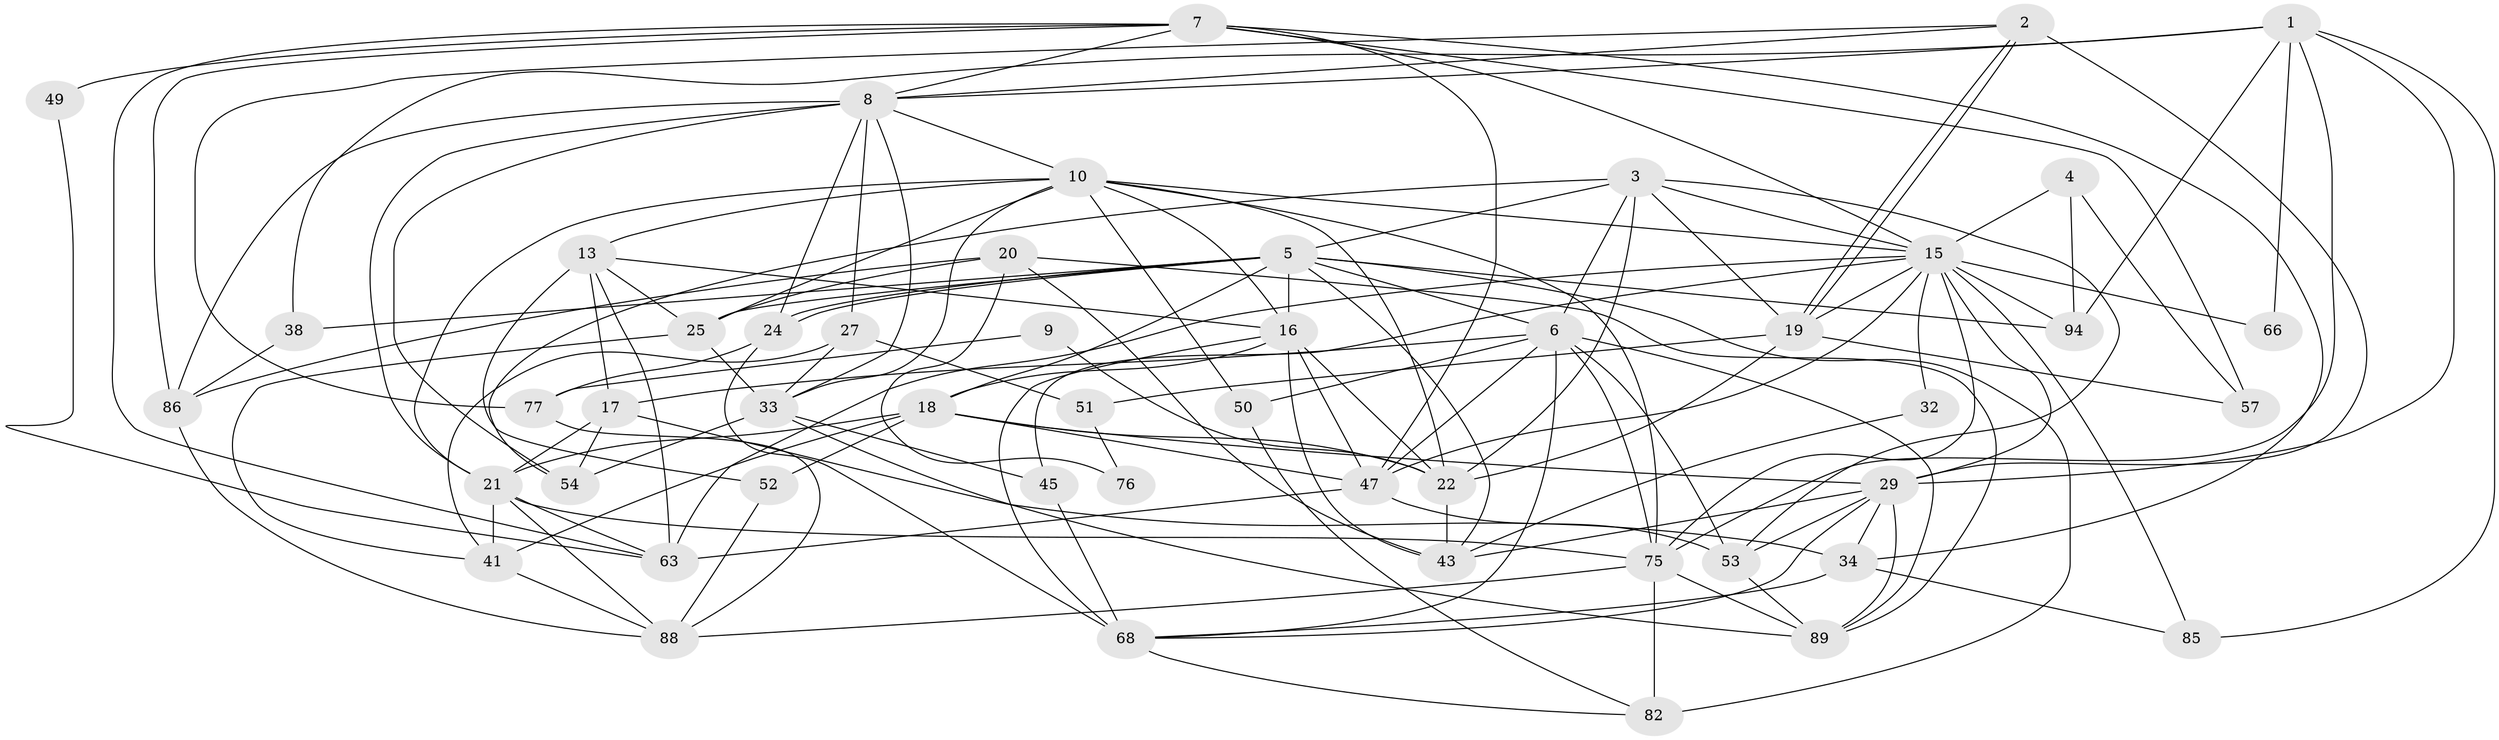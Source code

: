 // original degree distribution, {4: 0.27, 6: 0.13, 3: 0.29, 5: 0.18, 2: 0.11, 8: 0.01, 7: 0.01}
// Generated by graph-tools (version 1.1) at 2025/14/03/09/25 04:14:53]
// undirected, 50 vertices, 141 edges
graph export_dot {
graph [start="1"]
  node [color=gray90,style=filled];
  1 [super="+23"];
  2;
  3 [super="+40"];
  4;
  5 [super="+36+11"];
  6 [super="+98+44"];
  7 [super="+58"];
  8 [super="+12+80"];
  9;
  10 [super="+46+28+64"];
  13 [super="+30"];
  15 [super="+91+31"];
  16 [super="+37+93"];
  17 [super="+39"];
  18 [super="+55+59"];
  19 [super="+70"];
  20 [super="+62"];
  21 [super="+65+48"];
  22 [super="+42"];
  24 [super="+26"];
  25 [super="+71"];
  27;
  29 [super="+79"];
  32;
  33 [super="+78"];
  34 [super="+35"];
  38;
  41;
  43 [super="+87"];
  45;
  47 [super="+67"];
  49;
  50;
  51;
  52;
  53 [super="+69"];
  54 [super="+81"];
  57;
  63 [super="+97"];
  66 [super="+90"];
  68 [super="+73"];
  75;
  76;
  77;
  82;
  85;
  86;
  88 [super="+92"];
  89;
  94;
  1 -- 66 [weight=2];
  1 -- 85;
  1 -- 38;
  1 -- 75;
  1 -- 94;
  1 -- 8;
  1 -- 29 [weight=2];
  2 -- 19;
  2 -- 19;
  2 -- 77;
  2 -- 8;
  2 -- 29;
  3 -- 6;
  3 -- 19;
  3 -- 5;
  3 -- 22;
  3 -- 53;
  3 -- 54;
  3 -- 15;
  4 -- 57;
  4 -- 94;
  4 -- 15;
  5 -- 24 [weight=3];
  5 -- 24;
  5 -- 43;
  5 -- 82 [weight=2];
  5 -- 6;
  5 -- 38;
  5 -- 16;
  5 -- 18;
  5 -- 25;
  5 -- 94;
  6 -- 47;
  6 -- 50;
  6 -- 53;
  6 -- 17;
  6 -- 68;
  6 -- 89;
  6 -- 75;
  7 -- 86;
  7 -- 57;
  7 -- 49;
  7 -- 34;
  7 -- 47;
  7 -- 15;
  7 -- 63;
  7 -- 8;
  8 -- 33;
  8 -- 54;
  8 -- 86;
  8 -- 21;
  8 -- 10;
  8 -- 27;
  8 -- 24;
  9 -- 77;
  9 -- 22;
  10 -- 13;
  10 -- 75;
  10 -- 21;
  10 -- 33;
  10 -- 22;
  10 -- 50;
  10 -- 15;
  10 -- 25;
  10 -- 16;
  13 -- 52;
  13 -- 63 [weight=2];
  13 -- 17;
  13 -- 25;
  13 -- 16;
  15 -- 75;
  15 -- 19;
  15 -- 32;
  15 -- 85;
  15 -- 45;
  15 -- 63;
  15 -- 66;
  15 -- 47;
  15 -- 94;
  15 -- 29;
  16 -- 43;
  16 -- 47;
  16 -- 18;
  16 -- 68;
  16 -- 22;
  17 -- 54;
  17 -- 34;
  17 -- 21;
  18 -- 29;
  18 -- 47;
  18 -- 22;
  18 -- 52;
  18 -- 21;
  18 -- 41;
  19 -- 51;
  19 -- 22;
  19 -- 57;
  20 -- 43;
  20 -- 89;
  20 -- 86;
  20 -- 76;
  20 -- 25;
  21 -- 75;
  21 -- 88;
  21 -- 41;
  21 -- 63;
  22 -- 43 [weight=2];
  24 -- 77;
  24 -- 68;
  25 -- 33;
  25 -- 41;
  27 -- 41;
  27 -- 33;
  27 -- 51;
  29 -- 89;
  29 -- 34;
  29 -- 68;
  29 -- 53;
  29 -- 43;
  32 -- 43;
  33 -- 45;
  33 -- 54;
  33 -- 89;
  34 -- 85;
  34 -- 68;
  38 -- 86;
  41 -- 88;
  45 -- 68;
  47 -- 53;
  47 -- 63;
  49 -- 63;
  50 -- 82;
  51 -- 76;
  52 -- 88;
  53 -- 89;
  68 -- 82;
  75 -- 82;
  75 -- 89;
  75 -- 88;
  77 -- 88;
  86 -- 88;
}
